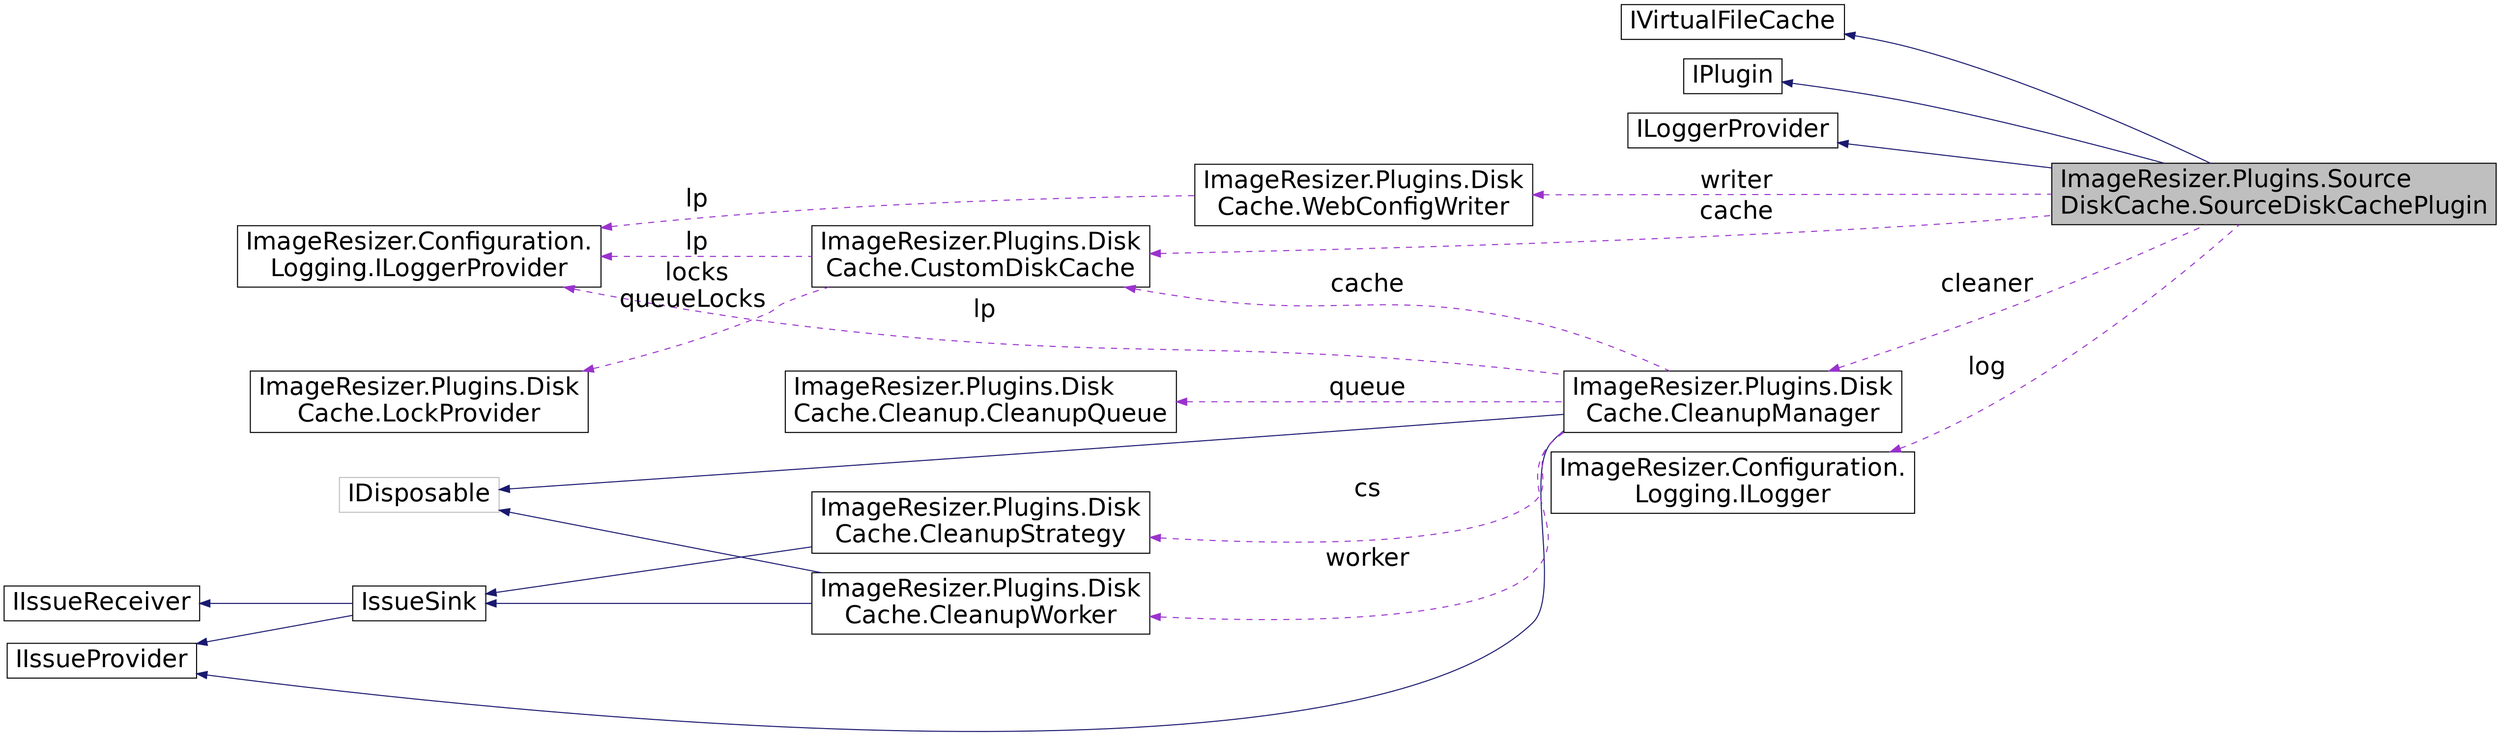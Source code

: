 digraph "ImageResizer.Plugins.SourceDiskCache.SourceDiskCachePlugin"
{
  edge [fontname="Helvetica",fontsize="24",labelfontname="Helvetica",labelfontsize="24"];
  node [fontname="Helvetica",fontsize="24",shape=record];
  rankdir="LR";
  Node1 [label="ImageResizer.Plugins.Source\lDiskCache.SourceDiskCachePlugin",height=0.2,width=0.4,color="black", fillcolor="grey75", style="filled" fontcolor="black"];
  Node2 -> Node1 [dir="back",color="midnightblue",fontsize="24",style="solid",fontname="Helvetica"];
  Node2 [label="IVirtualFileCache",height=0.2,width=0.4,color="black", fillcolor="white", style="filled",URL="$interface_image_resizer_1_1_plugins_1_1_i_virtual_file_cache.html",tooltip="Implement this if you are caching files provided by a virtual image provider (For example..."];
  Node3 -> Node1 [dir="back",color="midnightblue",fontsize="24",style="solid",fontname="Helvetica"];
  Node3 [label="IPlugin",height=0.2,width=0.4,color="black", fillcolor="white", style="filled",URL="$interface_image_resizer_1_1_plugins_1_1_i_plugin.html",tooltip="All plugins must implement this. Enables web.config addition and removal. "];
  Node4 -> Node1 [dir="back",color="midnightblue",fontsize="24",style="solid",fontname="Helvetica"];
  Node4 [label="ILoggerProvider",height=0.2,width=0.4,color="black", fillcolor="white", style="filled",URL="$interface_image_resizer_1_1_configuration_1_1_logging_1_1_i_logger_provider.html"];
  Node5 -> Node1 [dir="back",color="darkorchid3",fontsize="24",style="dashed",label=" writer" ,fontname="Helvetica"];
  Node5 [label="ImageResizer.Plugins.Disk\lCache.WebConfigWriter",height=0.2,width=0.4,color="black", fillcolor="white", style="filled",URL="$class_image_resizer_1_1_plugins_1_1_disk_cache_1_1_web_config_writer.html",tooltip="Handles writing a Web.Config to disk that uses Url Authorization to prevent visitors from accessing t..."];
  Node6 -> Node5 [dir="back",color="darkorchid3",fontsize="24",style="dashed",label=" lp" ,fontname="Helvetica"];
  Node6 [label="ImageResizer.Configuration.\lLogging.ILoggerProvider",height=0.2,width=0.4,color="black", fillcolor="white", style="filled",URL="$interface_image_resizer_1_1_configuration_1_1_logging_1_1_i_logger_provider.html"];
  Node7 -> Node1 [dir="back",color="darkorchid3",fontsize="24",style="dashed",label=" cleaner" ,fontname="Helvetica"];
  Node7 [label="ImageResizer.Plugins.Disk\lCache.CleanupManager",height=0.2,width=0.4,color="black", fillcolor="white", style="filled",URL="$class_image_resizer_1_1_plugins_1_1_disk_cache_1_1_cleanup_manager.html"];
  Node8 -> Node7 [dir="back",color="midnightblue",fontsize="24",style="solid",fontname="Helvetica"];
  Node8 [label="IIssueProvider",height=0.2,width=0.4,color="black", fillcolor="white", style="filled",URL="$interface_image_resizer_1_1_configuration_1_1_issues_1_1_i_issue_provider.html"];
  Node9 -> Node7 [dir="back",color="midnightblue",fontsize="24",style="solid",fontname="Helvetica"];
  Node9 [label="IDisposable",height=0.2,width=0.4,color="grey75", fillcolor="white", style="filled"];
  Node6 -> Node7 [dir="back",color="darkorchid3",fontsize="24",style="dashed",label=" lp" ,fontname="Helvetica"];
  Node10 -> Node7 [dir="back",color="darkorchid3",fontsize="24",style="dashed",label=" cs" ,fontname="Helvetica"];
  Node10 [label="ImageResizer.Plugins.Disk\lCache.CleanupStrategy",height=0.2,width=0.4,color="black", fillcolor="white", style="filled",URL="$class_image_resizer_1_1_plugins_1_1_disk_cache_1_1_cleanup_strategy.html"];
  Node11 -> Node10 [dir="back",color="midnightblue",fontsize="24",style="solid",fontname="Helvetica"];
  Node11 [label="IssueSink",height=0.2,width=0.4,color="black", fillcolor="white", style="filled",URL="$class_image_resizer_1_1_configuration_1_1_issues_1_1_issue_sink.html"];
  Node8 -> Node11 [dir="back",color="midnightblue",fontsize="24",style="solid",fontname="Helvetica"];
  Node12 -> Node11 [dir="back",color="midnightblue",fontsize="24",style="solid",fontname="Helvetica"];
  Node12 [label="IIssueReceiver",height=0.2,width=0.4,color="black", fillcolor="white", style="filled",URL="$interface_image_resizer_1_1_configuration_1_1_issues_1_1_i_issue_receiver.html"];
  Node13 -> Node7 [dir="back",color="darkorchid3",fontsize="24",style="dashed",label=" cache" ,fontname="Helvetica"];
  Node13 [label="ImageResizer.Plugins.Disk\lCache.CustomDiskCache",height=0.2,width=0.4,color="black", fillcolor="white", style="filled",URL="$class_image_resizer_1_1_plugins_1_1_disk_cache_1_1_custom_disk_cache.html",tooltip="Handles access to a disk-based file cache. Handles locking and versioning. Supports subfolders for sc..."];
  Node6 -> Node13 [dir="back",color="darkorchid3",fontsize="24",style="dashed",label=" lp" ,fontname="Helvetica"];
  Node14 -> Node13 [dir="back",color="darkorchid3",fontsize="24",style="dashed",label=" locks\nqueueLocks" ,fontname="Helvetica"];
  Node14 [label="ImageResizer.Plugins.Disk\lCache.LockProvider",height=0.2,width=0.4,color="black", fillcolor="white", style="filled",URL="$class_image_resizer_1_1_plugins_1_1_disk_cache_1_1_lock_provider.html",tooltip="Provides locking based on a string key. Locks are local to the LockProvider instance. The class handles disposing of unused locks. Generally used for coordinating writes to files (of which there can be millions). Only keeps key/lock pairs in memory which are in use. Thread-safe. "];
  Node15 -> Node7 [dir="back",color="darkorchid3",fontsize="24",style="dashed",label=" worker" ,fontname="Helvetica"];
  Node15 [label="ImageResizer.Plugins.Disk\lCache.CleanupWorker",height=0.2,width=0.4,color="black", fillcolor="white", style="filled",URL="$class_image_resizer_1_1_plugins_1_1_disk_cache_1_1_cleanup_worker.html"];
  Node11 -> Node15 [dir="back",color="midnightblue",fontsize="24",style="solid",fontname="Helvetica"];
  Node9 -> Node15 [dir="back",color="midnightblue",fontsize="24",style="solid",fontname="Helvetica"];
  Node16 -> Node7 [dir="back",color="darkorchid3",fontsize="24",style="dashed",label=" queue" ,fontname="Helvetica"];
  Node16 [label="ImageResizer.Plugins.Disk\lCache.Cleanup.CleanupQueue",height=0.2,width=0.4,color="black", fillcolor="white", style="filled",URL="$class_image_resizer_1_1_plugins_1_1_disk_cache_1_1_cleanup_1_1_cleanup_queue.html"];
  Node13 -> Node1 [dir="back",color="darkorchid3",fontsize="24",style="dashed",label=" cache" ,fontname="Helvetica"];
  Node17 -> Node1 [dir="back",color="darkorchid3",fontsize="24",style="dashed",label=" log" ,fontname="Helvetica"];
  Node17 [label="ImageResizer.Configuration.\lLogging.ILogger",height=0.2,width=0.4,color="black", fillcolor="white", style="filled",URL="$interface_image_resizer_1_1_configuration_1_1_logging_1_1_i_logger.html"];
}
